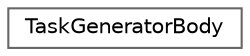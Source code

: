 digraph "类继承关系图"
{
 // LATEX_PDF_SIZE
  bgcolor="transparent";
  edge [fontname=Helvetica,fontsize=10,labelfontname=Helvetica,labelfontsize=10];
  node [fontname=Helvetica,fontsize=10,shape=box,height=0.2,width=0.4];
  rankdir="LR";
  Node0 [id="Node000000",label="TaskGeneratorBody",height=0.2,width=0.4,color="grey40", fillcolor="white", style="filled",URL="$class_task_generator_body.html",tooltip="Standard form of the parallel_do functor object."];
}
